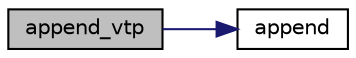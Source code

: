 digraph "append_vtp"
{
  bgcolor="transparent";
  edge [fontname="Helvetica",fontsize="10",labelfontname="Helvetica",labelfontsize="10"];
  node [fontname="Helvetica",fontsize="10",shape=record];
  rankdir="LR";
  Node1 [label="append_vtp",height=0.2,width=0.4,color="black", fillcolor="grey75", style="filled" fontcolor="black"];
  Node1 -> Node2 [color="midnightblue",fontsize="10",style="solid",fontname="Helvetica"];
  Node2 [label="append",height=0.2,width=0.4,color="black",URL="$multiphase_2reactingEulerFoam_2reactingTwoPhaseEulerFoam_2pU_2pEqn_8H.html#a8ba29aeb4118e3e5167855bbf5ea9b6e"];
}
